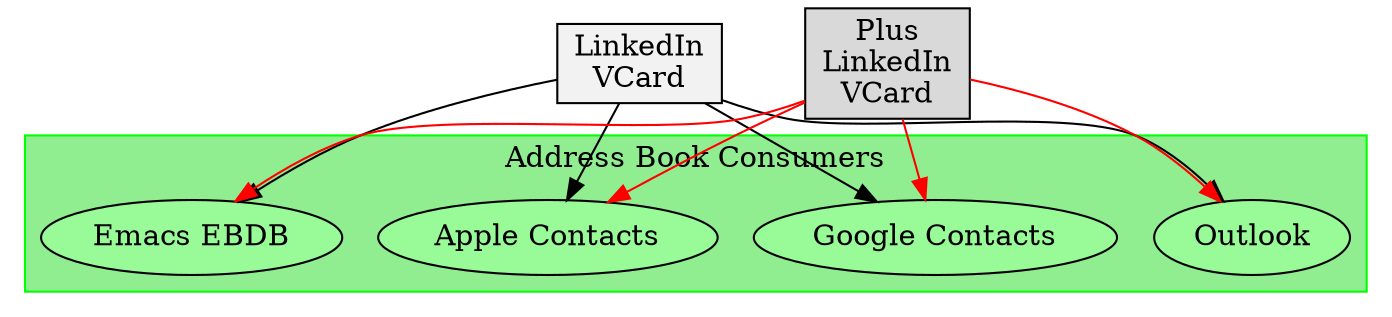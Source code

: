 digraph {
	graph [bb="0,0,660,144"];
	node [label="\N"];
	subgraph cluster_consumers {
		graph [bb="8,8,652,83",
			color=green,
			fillcolor=lightgreen,
			label="Address Book Consumers",
			lheight=0.21,
			lp="330,71.5",
			lwidth=2.54,
			style=filled
		];
		Outlook	[fillcolor=palegreen,
			height=0.5,
			pos="597,34",
			style=filled,
			width=1.2999];
		GoogleContacts	[fillcolor=palegreen,
			height=0.5,
			label="Google Contacts",
			pos="445,34",
			style=filled,
			width=2.4192];
		AppleContacts	[fillcolor=palegreen,
			height=0.5,
			label="Apple Contacts",
			pos="259,34",
			style=filled,
			width=2.2567];
		ebdb	[fillcolor=palegreen,
			height=0.5,
			label="Emacs EBDB",
			pos="88,34",
			style=filled,
			width=2.004];
	}
	VCard	[fillcolor=gray95,
		height=0.52778,
		label="LinkedIn
VCard",
		pos="303,117.5",
		shape=box,
		style=filled,
		width=1.0972];
	VCard -> Outlook	[pos="e,583.19,51.557 342.59,99.944 352.67,96.382 363.6,93.07 374,91 410.44,83.752 506.47,96.721 541,83 554.15,77.776 566.37,68.123 576.03,\
58.835"];
	VCard -> GoogleContacts	[pos="e,416.94,51.105 334.51,98.413 356.3,85.91 385.35,69.233 408.2,56.12"];
	VCard -> AppleContacts	[pos="e,268.14,51.924 293.23,98.413 287.26,87.351 279.53,73.023 272.92,60.786"];
	VCard -> ebdb	[pos="e,111.15,51.182 263.34,109.73 236.16,104.33 199.61,95.58 169,83 151.97,76.001 134.25,65.87 119.74,56.718"];
	VCardPlus	[fillcolor=gray85,
		height=0.73611,
		label="Plus
LinkedIn
VCard",
		pos="422,117.5",
		shape=box,
		style=filled,
		width=1.0972];
	VCardPlus -> Outlook	[color=red,
		pos="e,581.74,51.335 461.68,109.83 485.63,104.73 516.21,96.27 541,83 552.99,76.579 564.68,67.219 574.24,58.467"];
	VCardPlus -> GoogleContacts	[color=red,
		pos="e,440.16,52.135 429.28,90.713 431.86,81.564 434.77,71.248 437.38,62.001"];
	VCardPlus -> AppleContacts	[color=red,
		pos="e,287.95,51.009 382.39,98.846 371.51,93.853 359.75,88.325 349,83 331.76,74.455 312.94,64.515 296.98,55.904"];
	VCardPlus -> ebdb	[color=red,
		pos="e,108.98,51.375 382.26,99.648 372.52,96.187 362.02,92.995 352,91 312.08,83.052 208.01,94.613 169,83 150.71,77.555 132.25,67.091 \
117.58,57.319"];
}
